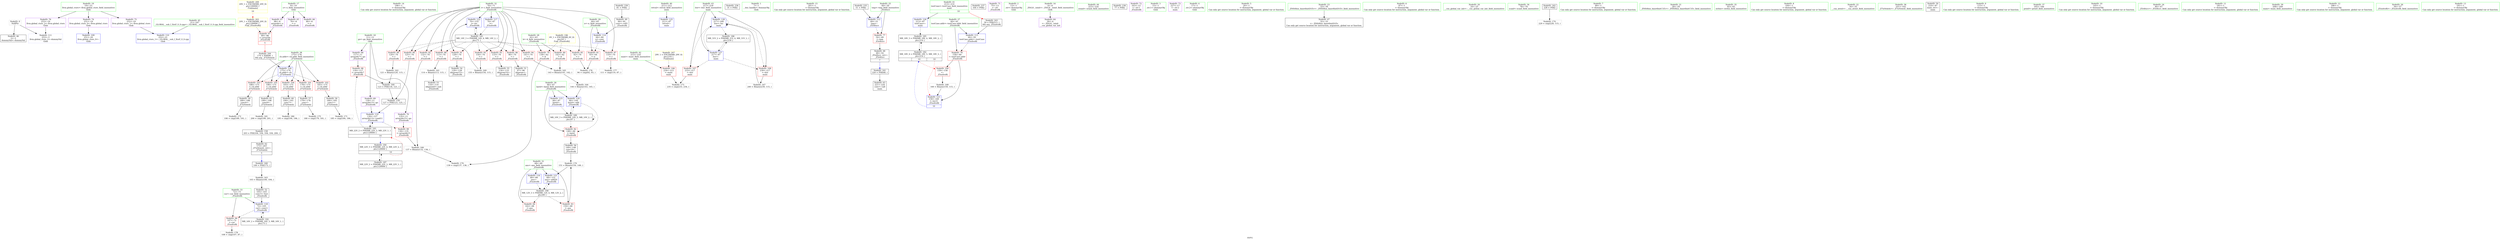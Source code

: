 digraph "SVFG" {
	label="SVFG";

	Node0x55c0a472b6a0 [shape=record,color=grey,label="{NodeID: 0\nNullPtr}"];
	Node0x55c0a472b6a0 -> Node0x55c0a4735230[style=solid];
	Node0x55c0a472b6a0 -> Node0x55c0a4735880[style=solid];
	Node0x55c0a473fef0 [shape=record,color=grey,label="{NodeID: 180\n195 = cmp(194, 196, )\n}"];
	Node0x55c0a4735d10 [shape=record,color=red,label="{NodeID: 97\n99\<--98\n\<--arrayidx\n_Z5solveRi\n|{<s0>5}}"];
	Node0x55c0a4735d10:s0 -> Node0x55c0a4757440[style=solid,color=red];
	Node0x55c0a4733610 [shape=record,color=green,label="{NodeID: 14\n196\<--1\n\<--dummyObj\nCan only get source location for instruction, argument, global var or function.}"];
	Node0x55c0a4735880 [shape=record,color=blue, style = dotted,label="{NodeID: 111\n253\<--3\nllvm.global_ctors_2\<--dummyVal\nGlob }"];
	Node0x55c0a4734240 [shape=record,color=green,label="{NodeID: 28\n62\<--63\nk\<--k_field_insensitive\n_Z5solveRi\n}"];
	Node0x55c0a4734240 -> Node0x55c0a4737e10[style=solid];
	Node0x55c0a4734240 -> Node0x55c0a4737ee0[style=solid];
	Node0x55c0a473b420 [shape=record,color=blue,label="{NodeID: 125\n211\<--87\nretval\<--\nmain\n}"];
	Node0x55c0a4734e90 [shape=record,color=green,label="{NodeID: 42\n215\<--216\nmaxt\<--maxt_field_insensitive\nmain\n}"];
	Node0x55c0a4734e90 -> Node0x55c0a4735440[style=solid];
	Node0x55c0a4736ad0 [shape=record,color=black,label="{NodeID: 56\n149\<--148\nconv19\<--\n_Z5solveRi\n}"];
	Node0x55c0a4736ad0 -> Node0x55c0a473eff0[style=solid];
	Node0x55c0a4756b70 [shape=record,color=black,label="{NodeID: 236\n31 = PHI()\n}"];
	Node0x55c0a4737630 [shape=record,color=purple,label="{NodeID: 70\n135\<--11\narrayidx15\<--go\n_Z5solveRi\n}"];
	Node0x55c0a4737630 -> Node0x55c0a4735eb0[style=solid];
	Node0x55c0a473eb70 [shape=record,color=grey,label="{NodeID: 167\n240 = Binary(239, 115, )\n}"];
	Node0x55c0a473eb70 -> Node0x55c0a473b690[style=solid];
	Node0x55c0a4738220 [shape=record,color=red,label="{NodeID: 84\n162\<--68\n\<--ans\n_Z5solveRi\n}"];
	Node0x55c0a472aa30 [shape=record,color=green,label="{NodeID: 1\n7\<--1\n__dso_handle\<--dummyObj\nGlob }"];
	Node0x55c0a4740070 [shape=record,color=grey,label="{NodeID: 181\n200 = cmp(199, 201, )\n}"];
	Node0x55c0a4740070 -> Node0x55c0a45052b0[style=solid];
	Node0x55c0a4735de0 [shape=record,color=red,label="{NodeID: 98\n118\<--117\n\<--arrayidx7\n_Z5solveRi\n}"];
	Node0x55c0a4735de0 -> Node0x55c0a473dcd0[style=solid];
	Node0x55c0a47336a0 [shape=record,color=green,label="{NodeID: 15\n201\<--1\n\<--dummyObj\nCan only get source location for instruction, argument, global var or function.}"];
	Node0x55c0a4735980 [shape=record,color=blue,label="{NodeID: 112\n49\<--51\ntmp\<--\n_Z5rdtscv\n}"];
	Node0x55c0a4735980 -> Node0x55c0a4737c70[style=dashed];
	Node0x55c0a4734310 [shape=record,color=green,label="{NodeID: 29\n64\<--65\nn\<--n_field_insensitive\n_Z5solveRi\n}"];
	Node0x55c0a4734310 -> Node0x55c0a4737fb0[style=solid];
	Node0x55c0a4734310 -> Node0x55c0a4735b20[style=solid];
	Node0x55c0a474beb0 [shape=record,color=yellow,style=double,label="{NodeID: 209\n20V_1 = ENCHI(MR_20V_0)\npts\{100000 \}\nFun[main]|{<s0>10}}"];
	Node0x55c0a474beb0:s0 -> Node0x55c0a474b940[style=dashed,color=red];
	Node0x55c0a473b4f0 [shape=record,color=blue,label="{NodeID: 126\n213\<--87\ntestCase\<--\nmain\n}"];
	Node0x55c0a473b4f0 -> Node0x55c0a47469e0[style=dashed];
	Node0x55c0a4734f60 [shape=record,color=green,label="{NodeID: 43\n217\<--218\niter\<--iter_field_insensitive\nmain\n}"];
	Node0x55c0a4734f60 -> Node0x55c0a4735510[style=solid];
	Node0x55c0a4734f60 -> Node0x55c0a47355e0[style=solid];
	Node0x55c0a4734f60 -> Node0x55c0a473b5c0[style=solid];
	Node0x55c0a4734f60 -> Node0x55c0a473b690[style=solid];
	Node0x55c0a4736ba0 [shape=record,color=black,label="{NodeID: 57\n179\<--178\nconv\<--\n_Z7isVowelc\n}"];
	Node0x55c0a4736ba0 -> Node0x55c0a473f770[style=solid];
	Node0x55c0a4756c40 [shape=record,color=black,label="{NodeID: 237\n164 = PHI()\n}"];
	Node0x55c0a4737700 [shape=record,color=purple,label="{NodeID: 71\n75\<--13\n\<--.str\n_Z5solveRi\n}"];
	Node0x55c0a473ecf0 [shape=record,color=grey,label="{NodeID: 168\n160 = Binary(159, 115, )\n}"];
	Node0x55c0a473ecf0 -> Node0x55c0a473b280[style=solid];
	Node0x55c0a47382f0 [shape=record,color=red,label="{NodeID: 85\n92\<--70\n\<--i\n_Z5solveRi\n}"];
	Node0x55c0a47382f0 -> Node0x55c0a473f8f0[style=solid];
	Node0x55c0a47327a0 [shape=record,color=green,label="{NodeID: 2\n13\<--1\n.str\<--dummyObj\nGlob }"];
	Node0x55c0a4745ae0 [shape=record,color=black,label="{NodeID: 182\nMR_18V_4 = PHI(MR_18V_5, MR_18V_3, )\npts\{214 \}\n|{|<s1>10|<s2>10}}"];
	Node0x55c0a4745ae0 -> Node0x55c0a47469e0[style=dashed];
	Node0x55c0a4745ae0:s1 -> Node0x55c0a4735f80[style=dashed,color=red];
	Node0x55c0a4745ae0:s2 -> Node0x55c0a473b280[style=dashed,color=red];
	Node0x55c0a4735eb0 [shape=record,color=red,label="{NodeID: 99\n136\<--135\n\<--arrayidx15\n_Z5solveRi\n}"];
	Node0x55c0a4735eb0 -> Node0x55c0a473e9f0[style=solid];
	Node0x55c0a4733730 [shape=record,color=green,label="{NodeID: 16\n4\<--6\n_ZStL8__ioinit\<--_ZStL8__ioinit_field_insensitive\nGlob }"];
	Node0x55c0a4733730 -> Node0x55c0a4737150[style=solid];
	Node0x55c0a474b320 [shape=record,color=yellow,style=double,label="{NodeID: 196\n6V_1 = ENCHI(MR_6V_0)\npts\{63 \}\nFun[_Z5solveRi]}"];
	Node0x55c0a474b320 -> Node0x55c0a4737e10[style=dashed];
	Node0x55c0a474b320 -> Node0x55c0a4737ee0[style=dashed];
	Node0x55c0a4735a50 [shape=record,color=blue,label="{NodeID: 113\n60\<--59\ntestCase.addr\<--testCase\n_Z5solveRi\n}"];
	Node0x55c0a4735a50 -> Node0x55c0a4737d40[style=dashed];
	Node0x55c0a47343e0 [shape=record,color=green,label="{NodeID: 30\n66\<--67\nlastd\<--lastd_field_insensitive\n_Z5solveRi\n}"];
	Node0x55c0a47343e0 -> Node0x55c0a4738080[style=solid];
	Node0x55c0a47343e0 -> Node0x55c0a473ac00[style=solid];
	Node0x55c0a47343e0 -> Node0x55c0a473b010[style=solid];
	Node0x55c0a473b5c0 [shape=record,color=blue,label="{NodeID: 127\n217\<--87\niter\<--\nmain\n}"];
	Node0x55c0a473b5c0 -> Node0x55c0a4735510[style=dashed];
	Node0x55c0a473b5c0 -> Node0x55c0a47355e0[style=dashed];
	Node0x55c0a473b5c0 -> Node0x55c0a473b690[style=dashed];
	Node0x55c0a473b5c0 -> Node0x55c0a4746ee0[style=dashed];
	Node0x55c0a4735030 [shape=record,color=green,label="{NodeID: 44\n223\<--224\nsrand\<--srand_field_insensitive\n}"];
	Node0x55c0a4736c70 [shape=record,color=black,label="{NodeID: 58\n184\<--183\nconv1\<--\n_Z7isVowelc\n}"];
	Node0x55c0a4736c70 -> Node0x55c0a473f170[style=solid];
	Node0x55c0a4756d10 [shape=record,color=black,label="{NodeID: 238\n77 = PHI()\n}"];
	Node0x55c0a47377d0 [shape=record,color=purple,label="{NodeID: 72\n163\<--15\n\<--.str.1\n_Z5solveRi\n}"];
	Node0x55c0a473ee70 [shape=record,color=grey,label="{NodeID: 169\n155 = Binary(154, 115, )\n}"];
	Node0x55c0a473ee70 -> Node0x55c0a473b1b0[style=solid];
	Node0x55c0a47383c0 [shape=record,color=red,label="{NodeID: 86\n96\<--70\n\<--i\n_Z5solveRi\n}"];
	Node0x55c0a47383c0 -> Node0x55c0a47366c0[style=solid];
	Node0x55c0a4732830 [shape=record,color=green,label="{NodeID: 3\n15\<--1\n.str.1\<--dummyObj\nGlob }"];
	Node0x55c0a4735f80 [shape=record,color=red,label="{NodeID: 100\n159\<--158\n\<--\n_Z5solveRi\n}"];
	Node0x55c0a4735f80 -> Node0x55c0a473ecf0[style=solid];
	Node0x55c0a4733800 [shape=record,color=green,label="{NodeID: 17\n8\<--10\ns\<--s_field_insensitive\nGlob }"];
	Node0x55c0a4733800 -> Node0x55c0a4737220[style=solid];
	Node0x55c0a4733800 -> Node0x55c0a47372f0[style=solid];
	Node0x55c0a4733800 -> Node0x55c0a47373c0[style=solid];
	Node0x55c0a4735b20 [shape=record,color=blue,label="{NodeID: 114\n64\<--84\nn\<--conv\n_Z5solveRi\n}"];
	Node0x55c0a4735b20 -> Node0x55c0a4737fb0[style=dashed];
	Node0x55c0a47344b0 [shape=record,color=green,label="{NodeID: 31\n68\<--69\nans\<--ans_field_insensitive\n_Z5solveRi\n}"];
	Node0x55c0a47344b0 -> Node0x55c0a4738150[style=solid];
	Node0x55c0a47344b0 -> Node0x55c0a4738220[style=solid];
	Node0x55c0a47344b0 -> Node0x55c0a473acd0[style=solid];
	Node0x55c0a47344b0 -> Node0x55c0a473b0e0[style=solid];
	Node0x55c0a473b690 [shape=record,color=blue,label="{NodeID: 128\n217\<--240\niter\<--inc\nmain\n}"];
	Node0x55c0a473b690 -> Node0x55c0a4735510[style=dashed];
	Node0x55c0a473b690 -> Node0x55c0a47355e0[style=dashed];
	Node0x55c0a473b690 -> Node0x55c0a473b690[style=dashed];
	Node0x55c0a473b690 -> Node0x55c0a4746ee0[style=dashed];
	Node0x55c0a4735130 [shape=record,color=green,label="{NodeID: 45\n21\<--247\n_GLOBAL__sub_I_XraY_0_0.cpp\<--_GLOBAL__sub_I_XraY_0_0.cpp_field_insensitive\n}"];
	Node0x55c0a4735130 -> Node0x55c0a4735780[style=solid];
	Node0x55c0a4736d40 [shape=record,color=black,label="{NodeID: 59\n189\<--188\nconv4\<--\n_Z7isVowelc\n}"];
	Node0x55c0a4736d40 -> Node0x55c0a473f2f0[style=solid];
	Node0x55c0a4756e10 [shape=record,color=black,label="{NodeID: 239\n81 = PHI()\n}"];
	Node0x55c0a4756e10 -> Node0x55c0a4736520[style=solid];
	Node0x55c0a47378a0 [shape=record,color=purple,label="{NodeID: 73\n227\<--17\n\<--.str.2\nmain\n}"];
	Node0x55c0a473eff0 [shape=record,color=grey,label="{NodeID: 170\n151 = Binary(150, 149, )\n}"];
	Node0x55c0a473eff0 -> Node0x55c0a473b0e0[style=solid];
	Node0x55c0a4738490 [shape=record,color=red,label="{NodeID: 87\n110\<--70\n\<--i\n_Z5solveRi\n}"];
	Node0x55c0a4738490 -> Node0x55c0a473fa70[style=solid];
	Node0x55c0a47328c0 [shape=record,color=green,label="{NodeID: 4\n17\<--1\n.str.2\<--dummyObj\nGlob }"];
	Node0x55c0a47464e0 [shape=record,color=black,label="{NodeID: 184\nMR_22V_3 = PHI(MR_22V_4, MR_22V_2, )\npts\{120000 \}\n|{|<s1>10}}"];
	Node0x55c0a47464e0 -> Node0x55c0a47473e0[style=dashed];
	Node0x55c0a47464e0:s1 -> Node0x55c0a47394f0[style=dashed,color=red];
	Node0x55c0a4736050 [shape=record,color=red,label="{NodeID: 101\n178\<--175\n\<--ch.addr\n_Z7isVowelc\n}"];
	Node0x55c0a4736050 -> Node0x55c0a4736ba0[style=solid];
	Node0x55c0a47338d0 [shape=record,color=green,label="{NodeID: 18\n11\<--12\ngo\<--go_field_insensitive\nGlob }"];
	Node0x55c0a47338d0 -> Node0x55c0a4737490[style=solid];
	Node0x55c0a47338d0 -> Node0x55c0a4737560[style=solid];
	Node0x55c0a47338d0 -> Node0x55c0a4737630[style=solid];
	Node0x55c0a473ac00 [shape=record,color=blue,label="{NodeID: 115\n66\<--87\nlastd\<--\n_Z5solveRi\n}"];
	Node0x55c0a473ac00 -> Node0x55c0a4747de0[style=dashed];
	Node0x55c0a4734580 [shape=record,color=green,label="{NodeID: 32\n70\<--71\ni\<--i_field_insensitive\n_Z5solveRi\n}"];
	Node0x55c0a4734580 -> Node0x55c0a47382f0[style=solid];
	Node0x55c0a4734580 -> Node0x55c0a47383c0[style=solid];
	Node0x55c0a4734580 -> Node0x55c0a4738490[style=solid];
	Node0x55c0a4734580 -> Node0x55c0a4738560[style=solid];
	Node0x55c0a4734580 -> Node0x55c0a4738630[style=solid];
	Node0x55c0a4734580 -> Node0x55c0a4738700[style=solid];
	Node0x55c0a4734580 -> Node0x55c0a47387d0[style=solid];
	Node0x55c0a4734580 -> Node0x55c0a47388a0[style=solid];
	Node0x55c0a4734580 -> Node0x55c0a4738970[style=solid];
	Node0x55c0a4734580 -> Node0x55c0a4738a40[style=solid];
	Node0x55c0a4734580 -> Node0x55c0a4738b10[style=solid];
	Node0x55c0a4734580 -> Node0x55c0a473ada0[style=solid];
	Node0x55c0a4734580 -> Node0x55c0a473b1b0[style=solid];
	Node0x55c0a4735230 [shape=record,color=black,label="{NodeID: 46\n2\<--3\ndummyVal\<--dummyVal\n}"];
	Node0x55c0a4736e10 [shape=record,color=black,label="{NodeID: 60\n194\<--193\nconv7\<--\n_Z7isVowelc\n}"];
	Node0x55c0a4736e10 -> Node0x55c0a473fef0[style=solid];
	Node0x55c0a4756f70 [shape=record,color=black,label="{NodeID: 240\n100 = PHI(173, )\n}"];
	Node0x55c0a4756f70 -> Node0x55c0a473e570[style=solid];
	Node0x55c0a4737970 [shape=record,color=purple,label="{NodeID: 74\n251\<--19\nllvm.global_ctors_0\<--llvm.global_ctors\nGlob }"];
	Node0x55c0a4737970 -> Node0x55c0a47356b0[style=solid];
	Node0x55c0a473f170 [shape=record,color=grey,label="{NodeID: 171\n185 = cmp(184, 186, )\n}"];
	Node0x55c0a4738560 [shape=record,color=red,label="{NodeID: 88\n113\<--70\n\<--i\n_Z5solveRi\n}"];
	Node0x55c0a4738560 -> Node0x55c0a473e270[style=solid];
	Node0x55c0a4732950 [shape=record,color=green,label="{NodeID: 5\n20\<--1\n\<--dummyObj\nCan only get source location for instruction, argument, global var or function.}"];
	Node0x55c0a47469e0 [shape=record,color=black,label="{NodeID: 185\nMR_18V_3 = PHI(MR_18V_4, MR_18V_2, )\npts\{214 \}\n}"];
	Node0x55c0a47469e0 -> Node0x55c0a4745ae0[style=dashed];
	Node0x55c0a4736120 [shape=record,color=red,label="{NodeID: 102\n183\<--175\n\<--ch.addr\n_Z7isVowelc\n}"];
	Node0x55c0a4736120 -> Node0x55c0a4736c70[style=solid];
	Node0x55c0a47339a0 [shape=record,color=green,label="{NodeID: 19\n19\<--23\nllvm.global_ctors\<--llvm.global_ctors_field_insensitive\nGlob }"];
	Node0x55c0a47339a0 -> Node0x55c0a4737970[style=solid];
	Node0x55c0a47339a0 -> Node0x55c0a4737a70[style=solid];
	Node0x55c0a47339a0 -> Node0x55c0a4737b70[style=solid];
	Node0x55c0a473acd0 [shape=record,color=blue,label="{NodeID: 116\n68\<--89\nans\<--\n_Z5solveRi\n}"];
	Node0x55c0a473acd0 -> Node0x55c0a47482e0[style=dashed];
	Node0x55c0a4734650 [shape=record,color=green,label="{NodeID: 33\n72\<--73\ncur\<--cur_field_insensitive\n_Z5solveRi\n}"];
	Node0x55c0a4734650 -> Node0x55c0a4735c40[style=solid];
	Node0x55c0a4734650 -> Node0x55c0a473ae70[style=solid];
	Node0x55c0a4735330 [shape=record,color=black,label="{NodeID: 47\n32\<--33\n\<--_ZNSt8ios_base4InitD1Ev\nCan only get source location for instruction, argument, global var or function.}"];
	Node0x55c0a4736ee0 [shape=record,color=black,label="{NodeID: 61\n199\<--198\nconv9\<--\n_Z7isVowelc\n}"];
	Node0x55c0a4736ee0 -> Node0x55c0a4740070[style=solid];
	Node0x55c0a4757100 [shape=record,color=black,label="{NodeID: 241\n220 = PHI(48, )\n}"];
	Node0x55c0a4757100 -> Node0x55c0a4737080[style=solid];
	Node0x55c0a45052b0 [shape=record,color=black,label="{NodeID: 158\n203 = PHI(104, 104, 104, 104, 200, )\n}"];
	Node0x55c0a45052b0 -> Node0x55c0a4736fb0[style=solid];
	Node0x55c0a4737a70 [shape=record,color=purple,label="{NodeID: 75\n252\<--19\nllvm.global_ctors_1\<--llvm.global_ctors\nGlob }"];
	Node0x55c0a4737a70 -> Node0x55c0a4735780[style=solid];
	Node0x55c0a473f2f0 [shape=record,color=grey,label="{NodeID: 172\n190 = cmp(189, 191, )\n}"];
	Node0x55c0a4738630 [shape=record,color=red,label="{NodeID: 89\n120\<--70\n\<--i\n_Z5solveRi\n}"];
	Node0x55c0a4738630 -> Node0x55c0a473e3f0[style=solid];
	Node0x55c0a4733190 [shape=record,color=green,label="{NodeID: 6\n87\<--1\n\<--dummyObj\nCan only get source location for instruction, argument, global var or function.}"];
	Node0x55c0a4746ee0 [shape=record,color=black,label="{NodeID: 186\nMR_31V_2 = PHI(MR_31V_4, MR_31V_1, )\npts\{218 \}\n}"];
	Node0x55c0a4746ee0 -> Node0x55c0a473b5c0[style=dashed];
	Node0x55c0a47361f0 [shape=record,color=red,label="{NodeID: 103\n188\<--175\n\<--ch.addr\n_Z7isVowelc\n}"];
	Node0x55c0a47361f0 -> Node0x55c0a4736d40[style=solid];
	Node0x55c0a4733aa0 [shape=record,color=green,label="{NodeID: 20\n24\<--25\n__cxx_global_var_init\<--__cxx_global_var_init_field_insensitive\n}"];
	Node0x55c0a473ada0 [shape=record,color=blue,label="{NodeID: 117\n70\<--87\ni\<--\n_Z5solveRi\n}"];
	Node0x55c0a473ada0 -> Node0x55c0a47487e0[style=dashed];
	Node0x55c0a4734720 [shape=record,color=green,label="{NodeID: 34\n78\<--79\nscanf\<--scanf_field_insensitive\n}"];
	Node0x55c0a4736450 [shape=record,color=black,label="{NodeID: 48\n48\<--54\n_Z5rdtscv_ret\<--\n_Z5rdtscv\n|{<s0>7}}"];
	Node0x55c0a4736450:s0 -> Node0x55c0a4757100[style=solid,color=blue];
	Node0x55c0a4736fb0 [shape=record,color=black,label="{NodeID: 62\n173\<--203\n_Z7isVowelc_ret\<--\n_Z7isVowelc\n|{<s0>5}}"];
	Node0x55c0a4736fb0:s0 -> Node0x55c0a4756f70[style=solid,color=blue];
	Node0x55c0a4757200 [shape=record,color=black,label="{NodeID: 242\n228 = PHI()\n}"];
	Node0x55c0a4757200 -> Node0x55c0a473f5f0[style=solid];
	Node0x55c0a473d730 [shape=record,color=black,label="{NodeID: 159\n127 = PHI(123, 125, )\n}"];
	Node0x55c0a473d730 -> Node0x55c0a473af40[style=solid];
	Node0x55c0a4737b70 [shape=record,color=purple,label="{NodeID: 76\n253\<--19\nllvm.global_ctors_2\<--llvm.global_ctors\nGlob }"];
	Node0x55c0a4737b70 -> Node0x55c0a4735880[style=solid];
	Node0x55c0a473f470 [shape=record,color=grey,label="{NodeID: 173\n235 = cmp(233, 234, )\n}"];
	Node0x55c0a4738700 [shape=record,color=red,label="{NodeID: 90\n125\<--70\n\<--i\n_Z5solveRi\n}"];
	Node0x55c0a4738700 -> Node0x55c0a473d730[style=solid];
	Node0x55c0a4733220 [shape=record,color=green,label="{NodeID: 7\n89\<--1\n\<--dummyObj\nCan only get source location for instruction, argument, global var or function.}"];
	Node0x55c0a47473e0 [shape=record,color=black,label="{NodeID: 187\nMR_22V_2 = PHI(MR_22V_3, MR_22V_1, )\npts\{120000 \}\n}"];
	Node0x55c0a47473e0 -> Node0x55c0a47464e0[style=dashed];
	Node0x55c0a47362c0 [shape=record,color=red,label="{NodeID: 104\n193\<--175\n\<--ch.addr\n_Z7isVowelc\n}"];
	Node0x55c0a47362c0 -> Node0x55c0a4736e10[style=solid];
	Node0x55c0a4733ba0 [shape=record,color=green,label="{NodeID: 21\n28\<--29\n_ZNSt8ios_base4InitC1Ev\<--_ZNSt8ios_base4InitC1Ev_field_insensitive\n}"];
	Node0x55c0a473ae70 [shape=record,color=blue,label="{NodeID: 118\n72\<--105\ncur\<--conv3\n_Z5solveRi\n}"];
	Node0x55c0a473ae70 -> Node0x55c0a4735c40[style=dashed];
	Node0x55c0a473ae70 -> Node0x55c0a4738ff0[style=dashed];
	Node0x55c0a4734820 [shape=record,color=green,label="{NodeID: 35\n82\<--83\nstrlen\<--strlen_field_insensitive\n}"];
	Node0x55c0a4736520 [shape=record,color=black,label="{NodeID: 49\n84\<--81\nconv\<--call1\n_Z5solveRi\n}"];
	Node0x55c0a4736520 -> Node0x55c0a4735b20[style=solid];
	Node0x55c0a4737080 [shape=record,color=black,label="{NodeID: 63\n221\<--220\nconv\<--call\nmain\n}"];
	Node0x55c0a47572d0 [shape=record,color=black,label="{NodeID: 243\n59 = PHI(213, )\n0th arg _Z5solveRi }"];
	Node0x55c0a47572d0 -> Node0x55c0a4735a50[style=solid];
	Node0x55c0a473dcd0 [shape=record,color=black,label="{NodeID: 160\n123 = PHI(118, 121, )\n}"];
	Node0x55c0a473dcd0 -> Node0x55c0a473d730[style=solid];
	Node0x55c0a4737c70 [shape=record,color=red,label="{NodeID: 77\n54\<--49\n\<--tmp\n_Z5rdtscv\n}"];
	Node0x55c0a4737c70 -> Node0x55c0a4736450[style=solid];
	Node0x55c0a473f5f0 [shape=record,color=grey,label="{NodeID: 174\n229 = cmp(228, 115, )\n}"];
	Node0x55c0a47387d0 [shape=record,color=red,label="{NodeID: 91\n128\<--70\n\<--i\n_Z5solveRi\n}"];
	Node0x55c0a47387d0 -> Node0x55c0a4736930[style=solid];
	Node0x55c0a47332b0 [shape=record,color=green,label="{NodeID: 8\n104\<--1\n\<--dummyObj\nCan only get source location for instruction, argument, global var or function.}"];
	Node0x55c0a4736390 [shape=record,color=red,label="{NodeID: 105\n198\<--175\n\<--ch.addr\n_Z7isVowelc\n}"];
	Node0x55c0a4736390 -> Node0x55c0a4736ee0[style=solid];
	Node0x55c0a4733ca0 [shape=record,color=green,label="{NodeID: 22\n34\<--35\n__cxa_atexit\<--__cxa_atexit_field_insensitive\n}"];
	Node0x55c0a473af40 [shape=record,color=blue,label="{NodeID: 119\n130\<--127\narrayidx13\<--cond11\n_Z5solveRi\n}"];
	Node0x55c0a473af40 -> Node0x55c0a4735eb0[style=dashed];
	Node0x55c0a473af40 -> Node0x55c0a47394f0[style=dashed];
	Node0x55c0a4734920 [shape=record,color=green,label="{NodeID: 36\n101\<--102\n_Z7isVowelc\<--_Z7isVowelc_field_insensitive\n}"];
	Node0x55c0a47365f0 [shape=record,color=black,label="{NodeID: 50\n210\<--87\nmain_ret\<--\nmain\n}"];
	Node0x55c0a4737150 [shape=record,color=purple,label="{NodeID: 64\n30\<--4\n\<--_ZStL8__ioinit\n__cxx_global_var_init\n}"];
	Node0x55c0a4757440 [shape=record,color=black,label="{NodeID: 244\n174 = PHI(99, )\n0th arg _Z7isVowelc }"];
	Node0x55c0a4757440 -> Node0x55c0a473b350[style=solid];
	Node0x55c0a473e270 [shape=record,color=grey,label="{NodeID: 161\n114 = Binary(113, 115, )\n}"];
	Node0x55c0a473e270 -> Node0x55c0a4736860[style=solid];
	Node0x55c0a4737d40 [shape=record,color=red,label="{NodeID: 78\n158\<--60\n\<--testCase.addr\n_Z5solveRi\n}"];
	Node0x55c0a4737d40 -> Node0x55c0a4735f80[style=solid];
	Node0x55c0a4737d40 -> Node0x55c0a473b280[style=solid];
	Node0x55c0a473f770 [shape=record,color=grey,label="{NodeID: 175\n180 = cmp(179, 181, )\n}"];
	Node0x55c0a47388a0 [shape=record,color=red,label="{NodeID: 92\n132\<--70\n\<--i\n_Z5solveRi\n}"];
	Node0x55c0a47388a0 -> Node0x55c0a473e9f0[style=solid];
	Node0x55c0a4733340 [shape=record,color=green,label="{NodeID: 9\n115\<--1\n\<--dummyObj\nCan only get source location for instruction, argument, global var or function.}"];
	Node0x55c0a4747de0 [shape=record,color=black,label="{NodeID: 189\nMR_10V_3 = PHI(MR_10V_5, MR_10V_2, )\npts\{67 \}\n}"];
	Node0x55c0a4747de0 -> Node0x55c0a4738080[style=dashed];
	Node0x55c0a4747de0 -> Node0x55c0a473b010[style=dashed];
	Node0x55c0a4747de0 -> Node0x55c0a4747de0[style=dashed];
	Node0x55c0a4735440 [shape=record,color=red,label="{NodeID: 106\n234\<--215\n\<--maxt\nmain\n}"];
	Node0x55c0a4735440 -> Node0x55c0a473f470[style=solid];
	Node0x55c0a4733da0 [shape=record,color=green,label="{NodeID: 23\n33\<--39\n_ZNSt8ios_base4InitD1Ev\<--_ZNSt8ios_base4InitD1Ev_field_insensitive\n}"];
	Node0x55c0a4733da0 -> Node0x55c0a4735330[style=solid];
	Node0x55c0a474b940 [shape=record,color=yellow,style=double,label="{NodeID: 203\n20V_1 = ENCHI(MR_20V_0)\npts\{100000 \}\nFun[_Z5solveRi]}"];
	Node0x55c0a474b940 -> Node0x55c0a4735d10[style=dashed];
	Node0x55c0a473b010 [shape=record,color=blue,label="{NodeID: 120\n66\<--144\nlastd\<--add\n_Z5solveRi\n}"];
	Node0x55c0a473b010 -> Node0x55c0a4738080[style=dashed];
	Node0x55c0a473b010 -> Node0x55c0a4747de0[style=dashed];
	Node0x55c0a4734a20 [shape=record,color=green,label="{NodeID: 37\n165\<--166\nprintf\<--printf_field_insensitive\n}"];
	Node0x55c0a47366c0 [shape=record,color=black,label="{NodeID: 51\n97\<--96\nidxprom\<--\n_Z5solveRi\n}"];
	Node0x55c0a4737220 [shape=record,color=purple,label="{NodeID: 65\n76\<--8\n\<--s\n_Z5solveRi\n}"];
	Node0x55c0a473e3f0 [shape=record,color=grey,label="{NodeID: 162\n121 = Binary(120, 115, )\n}"];
	Node0x55c0a473e3f0 -> Node0x55c0a473dcd0[style=solid];
	Node0x55c0a4737e10 [shape=record,color=red,label="{NodeID: 79\n138\<--62\n\<--k\n_Z5solveRi\n}"];
	Node0x55c0a4737e10 -> Node0x55c0a473fd70[style=solid];
	Node0x55c0a473f8f0 [shape=record,color=grey,label="{NodeID: 176\n94 = cmp(92, 93, )\n}"];
	Node0x55c0a4738970 [shape=record,color=red,label="{NodeID: 93\n133\<--70\n\<--i\n_Z5solveRi\n}"];
	Node0x55c0a4738970 -> Node0x55c0a4736a00[style=solid];
	Node0x55c0a47333d0 [shape=record,color=green,label="{NodeID: 10\n145\<--1\n\<--dummyObj\nCan only get source location for instruction, argument, global var or function.}"];
	Node0x55c0a47482e0 [shape=record,color=black,label="{NodeID: 190\nMR_12V_3 = PHI(MR_12V_4, MR_12V_2, )\npts\{69 \}\n}"];
	Node0x55c0a47482e0 -> Node0x55c0a4738150[style=dashed];
	Node0x55c0a47482e0 -> Node0x55c0a4738220[style=dashed];
	Node0x55c0a47482e0 -> Node0x55c0a473b0e0[style=dashed];
	Node0x55c0a4735510 [shape=record,color=red,label="{NodeID: 107\n233\<--217\n\<--iter\nmain\n}"];
	Node0x55c0a4735510 -> Node0x55c0a473f470[style=solid];
	Node0x55c0a4733ea0 [shape=record,color=green,label="{NodeID: 24\n46\<--47\n_Z5rdtscv\<--_Z5rdtscv_field_insensitive\n}"];
	Node0x55c0a473b0e0 [shape=record,color=blue,label="{NodeID: 121\n68\<--151\nans\<--add20\n_Z5solveRi\n}"];
	Node0x55c0a473b0e0 -> Node0x55c0a47482e0[style=dashed];
	Node0x55c0a4734b20 [shape=record,color=green,label="{NodeID: 38\n175\<--176\nch.addr\<--ch.addr_field_insensitive\n_Z7isVowelc\n}"];
	Node0x55c0a4734b20 -> Node0x55c0a4736050[style=solid];
	Node0x55c0a4734b20 -> Node0x55c0a4736120[style=solid];
	Node0x55c0a4734b20 -> Node0x55c0a47361f0[style=solid];
	Node0x55c0a4734b20 -> Node0x55c0a47362c0[style=solid];
	Node0x55c0a4734b20 -> Node0x55c0a4736390[style=solid];
	Node0x55c0a4734b20 -> Node0x55c0a473b350[style=solid];
	Node0x55c0a4736790 [shape=record,color=black,label="{NodeID: 52\n105\<--103\nconv3\<--lnot\n_Z5solveRi\n}"];
	Node0x55c0a4736790 -> Node0x55c0a473ae70[style=solid];
	Node0x55c0a47372f0 [shape=record,color=purple,label="{NodeID: 66\n80\<--8\n\<--s\n_Z5solveRi\n}"];
	Node0x55c0a473e570 [shape=record,color=grey,label="{NodeID: 163\n103 = Binary(100, 104, )\n}"];
	Node0x55c0a473e570 -> Node0x55c0a4736790[style=solid];
	Node0x55c0a4737ee0 [shape=record,color=red,label="{NodeID: 80\n142\<--62\n\<--k\n_Z5solveRi\n}"];
	Node0x55c0a4737ee0 -> Node0x55c0a473e870[style=solid];
	Node0x55c0a473fa70 [shape=record,color=grey,label="{NodeID: 177\n111 = cmp(110, 87, )\n}"];
	Node0x55c0a4738a40 [shape=record,color=red,label="{NodeID: 94\n141\<--70\n\<--i\n_Z5solveRi\n}"];
	Node0x55c0a4738a40 -> Node0x55c0a473e870[style=solid];
	Node0x55c0a4733460 [shape=record,color=green,label="{NodeID: 11\n181\<--1\n\<--dummyObj\nCan only get source location for instruction, argument, global var or function.}"];
	Node0x55c0a47487e0 [shape=record,color=black,label="{NodeID: 191\nMR_14V_3 = PHI(MR_14V_4, MR_14V_2, )\npts\{71 \}\n}"];
	Node0x55c0a47487e0 -> Node0x55c0a47382f0[style=dashed];
	Node0x55c0a47487e0 -> Node0x55c0a47383c0[style=dashed];
	Node0x55c0a47487e0 -> Node0x55c0a4738490[style=dashed];
	Node0x55c0a47487e0 -> Node0x55c0a4738560[style=dashed];
	Node0x55c0a47487e0 -> Node0x55c0a4738630[style=dashed];
	Node0x55c0a47487e0 -> Node0x55c0a4738700[style=dashed];
	Node0x55c0a47487e0 -> Node0x55c0a47387d0[style=dashed];
	Node0x55c0a47487e0 -> Node0x55c0a47388a0[style=dashed];
	Node0x55c0a47487e0 -> Node0x55c0a4738970[style=dashed];
	Node0x55c0a47487e0 -> Node0x55c0a4738a40[style=dashed];
	Node0x55c0a47487e0 -> Node0x55c0a4738b10[style=dashed];
	Node0x55c0a47487e0 -> Node0x55c0a473b1b0[style=dashed];
	Node0x55c0a47355e0 [shape=record,color=red,label="{NodeID: 108\n239\<--217\n\<--iter\nmain\n}"];
	Node0x55c0a47355e0 -> Node0x55c0a473eb70[style=solid];
	Node0x55c0a4733fa0 [shape=record,color=green,label="{NodeID: 25\n49\<--50\ntmp\<--tmp_field_insensitive\n_Z5rdtscv\n}"];
	Node0x55c0a4733fa0 -> Node0x55c0a4737c70[style=solid];
	Node0x55c0a4733fa0 -> Node0x55c0a4735980[style=solid];
	Node0x55c0a473b1b0 [shape=record,color=blue,label="{NodeID: 122\n70\<--155\ni\<--inc\n_Z5solveRi\n}"];
	Node0x55c0a473b1b0 -> Node0x55c0a47487e0[style=dashed];
	Node0x55c0a4734bf0 [shape=record,color=green,label="{NodeID: 39\n208\<--209\nmain\<--main_field_insensitive\n}"];
	Node0x55c0a4736860 [shape=record,color=black,label="{NodeID: 53\n116\<--114\nidxprom6\<--sub\n_Z5solveRi\n}"];
	Node0x55c0a47373c0 [shape=record,color=purple,label="{NodeID: 67\n98\<--8\narrayidx\<--s\n_Z5solveRi\n}"];
	Node0x55c0a47373c0 -> Node0x55c0a4735d10[style=solid];
	Node0x55c0a473e6f0 [shape=record,color=grey,label="{NodeID: 164\n144 = Binary(143, 145, )\n}"];
	Node0x55c0a473e6f0 -> Node0x55c0a473b010[style=solid];
	Node0x55c0a4737fb0 [shape=record,color=red,label="{NodeID: 81\n93\<--64\n\<--n\n_Z5solveRi\n}"];
	Node0x55c0a4737fb0 -> Node0x55c0a473f8f0[style=solid];
	Node0x55c0a473fbf0 [shape=record,color=grey,label="{NodeID: 178\n108 = cmp(107, 87, )\n}"];
	Node0x55c0a4738b10 [shape=record,color=red,label="{NodeID: 95\n154\<--70\n\<--i\n_Z5solveRi\n}"];
	Node0x55c0a4738b10 -> Node0x55c0a473ee70[style=solid];
	Node0x55c0a47334f0 [shape=record,color=green,label="{NodeID: 12\n186\<--1\n\<--dummyObj\nCan only get source location for instruction, argument, global var or function.}"];
	Node0x55c0a4738ff0 [shape=record,color=black,label="{NodeID: 192\nMR_16V_2 = PHI(MR_16V_3, MR_16V_1, )\npts\{73 \}\n}"];
	Node0x55c0a4738ff0 -> Node0x55c0a473ae70[style=dashed];
	Node0x55c0a47356b0 [shape=record,color=blue,label="{NodeID: 109\n251\<--20\nllvm.global_ctors_0\<--\nGlob }"];
	Node0x55c0a4734070 [shape=record,color=green,label="{NodeID: 26\n56\<--57\n_Z5solveRi\<--_Z5solveRi_field_insensitive\n}"];
	Node0x55c0a473b280 [shape=record,color=blue,label="{NodeID: 123\n158\<--160\n\<--inc21\n_Z5solveRi\n|{<s0>10}}"];
	Node0x55c0a473b280:s0 -> Node0x55c0a4745ae0[style=dashed,color=blue];
	Node0x55c0a4734cf0 [shape=record,color=green,label="{NodeID: 40\n211\<--212\nretval\<--retval_field_insensitive\nmain\n}"];
	Node0x55c0a4734cf0 -> Node0x55c0a473b420[style=solid];
	Node0x55c0a4736930 [shape=record,color=black,label="{NodeID: 54\n129\<--128\nidxprom12\<--\n_Z5solveRi\n}"];
	Node0x55c0a4737490 [shape=record,color=purple,label="{NodeID: 68\n117\<--11\narrayidx7\<--go\n_Z5solveRi\n}"];
	Node0x55c0a4737490 -> Node0x55c0a4735de0[style=solid];
	Node0x55c0a473e870 [shape=record,color=grey,label="{NodeID: 165\n143 = Binary(141, 142, )\n}"];
	Node0x55c0a473e870 -> Node0x55c0a473e6f0[style=solid];
	Node0x55c0a4738080 [shape=record,color=red,label="{NodeID: 82\n148\<--66\n\<--lastd\n_Z5solveRi\n}"];
	Node0x55c0a4738080 -> Node0x55c0a4736ad0[style=solid];
	Node0x55c0a473fd70 [shape=record,color=grey,label="{NodeID: 179\n139 = cmp(137, 138, )\n}"];
	Node0x55c0a4735c40 [shape=record,color=red,label="{NodeID: 96\n107\<--72\n\<--cur\n_Z5solveRi\n}"];
	Node0x55c0a4735c40 -> Node0x55c0a473fbf0[style=solid];
	Node0x55c0a4733580 [shape=record,color=green,label="{NodeID: 13\n191\<--1\n\<--dummyObj\nCan only get source location for instruction, argument, global var or function.}"];
	Node0x55c0a47394f0 [shape=record,color=black,label="{NodeID: 193\nMR_22V_2 = PHI(MR_22V_3, MR_22V_1, )\npts\{120000 \}\n|{|<s2>10}}"];
	Node0x55c0a47394f0 -> Node0x55c0a4735de0[style=dashed];
	Node0x55c0a47394f0 -> Node0x55c0a473af40[style=dashed];
	Node0x55c0a47394f0:s2 -> Node0x55c0a47464e0[style=dashed,color=blue];
	Node0x55c0a4735780 [shape=record,color=blue,label="{NodeID: 110\n252\<--21\nllvm.global_ctors_1\<--_GLOBAL__sub_I_XraY_0_0.cpp\nGlob }"];
	Node0x55c0a4734170 [shape=record,color=green,label="{NodeID: 27\n60\<--61\ntestCase.addr\<--testCase.addr_field_insensitive\n_Z5solveRi\n}"];
	Node0x55c0a4734170 -> Node0x55c0a4737d40[style=solid];
	Node0x55c0a4734170 -> Node0x55c0a4735a50[style=solid];
	Node0x55c0a474bcf0 [shape=record,color=yellow,style=double,label="{NodeID: 207\n29V_1 = ENCHI(MR_29V_0)\npts\{216 \}\nFun[main]}"];
	Node0x55c0a474bcf0 -> Node0x55c0a4735440[style=dashed];
	Node0x55c0a473b350 [shape=record,color=blue,label="{NodeID: 124\n175\<--174\nch.addr\<--ch\n_Z7isVowelc\n}"];
	Node0x55c0a473b350 -> Node0x55c0a4736050[style=dashed];
	Node0x55c0a473b350 -> Node0x55c0a4736120[style=dashed];
	Node0x55c0a473b350 -> Node0x55c0a47361f0[style=dashed];
	Node0x55c0a473b350 -> Node0x55c0a47362c0[style=dashed];
	Node0x55c0a473b350 -> Node0x55c0a4736390[style=dashed];
	Node0x55c0a4734dc0 [shape=record,color=green,label="{NodeID: 41\n213\<--214\ntestCase\<--testCase_field_insensitive\nmain\n|{|<s1>10}}"];
	Node0x55c0a4734dc0 -> Node0x55c0a473b4f0[style=solid];
	Node0x55c0a4734dc0:s1 -> Node0x55c0a47572d0[style=solid,color=red];
	Node0x55c0a4736a00 [shape=record,color=black,label="{NodeID: 55\n134\<--133\nidxprom14\<--\n_Z5solveRi\n}"];
	Node0x55c0a4756840 [shape=record,color=black,label="{NodeID: 235\n51 = PHI()\n}"];
	Node0x55c0a4756840 -> Node0x55c0a4735980[style=solid];
	Node0x55c0a4737560 [shape=record,color=purple,label="{NodeID: 69\n130\<--11\narrayidx13\<--go\n_Z5solveRi\n}"];
	Node0x55c0a4737560 -> Node0x55c0a473af40[style=solid];
	Node0x55c0a473e9f0 [shape=record,color=grey,label="{NodeID: 166\n137 = Binary(132, 136, )\n}"];
	Node0x55c0a473e9f0 -> Node0x55c0a473fd70[style=solid];
	Node0x55c0a4738150 [shape=record,color=red,label="{NodeID: 83\n150\<--68\n\<--ans\n_Z5solveRi\n}"];
	Node0x55c0a4738150 -> Node0x55c0a473eff0[style=solid];
}
